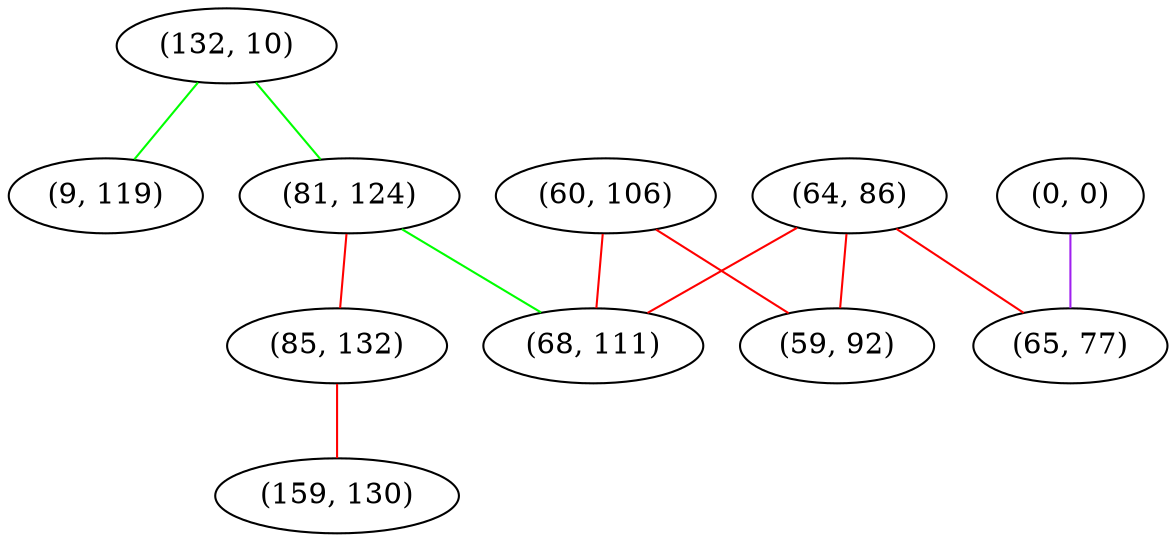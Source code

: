 graph "" {
"(132, 10)";
"(0, 0)";
"(81, 124)";
"(64, 86)";
"(60, 106)";
"(68, 111)";
"(9, 119)";
"(85, 132)";
"(159, 130)";
"(65, 77)";
"(59, 92)";
"(132, 10)" -- "(81, 124)"  [color=green, key=0, weight=2];
"(132, 10)" -- "(9, 119)"  [color=green, key=0, weight=2];
"(0, 0)" -- "(65, 77)"  [color=purple, key=0, weight=4];
"(81, 124)" -- "(68, 111)"  [color=green, key=0, weight=2];
"(81, 124)" -- "(85, 132)"  [color=red, key=0, weight=1];
"(64, 86)" -- "(65, 77)"  [color=red, key=0, weight=1];
"(64, 86)" -- "(68, 111)"  [color=red, key=0, weight=1];
"(64, 86)" -- "(59, 92)"  [color=red, key=0, weight=1];
"(60, 106)" -- "(68, 111)"  [color=red, key=0, weight=1];
"(60, 106)" -- "(59, 92)"  [color=red, key=0, weight=1];
"(85, 132)" -- "(159, 130)"  [color=red, key=0, weight=1];
}
